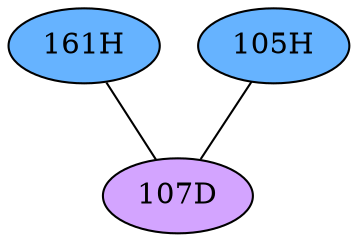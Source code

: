 // The Round Table
graph {
	"161H" [fillcolor="#66B3FF" style=radial]
	"107D" [fillcolor="#D3A4FF" style=radial]
	"161H" -- "107D" [penwidth=1]
	"105H" [fillcolor="#66B3FF" style=radial]
	"107D" [fillcolor="#D3A4FF" style=radial]
	"105H" -- "107D" [penwidth=1]
}
